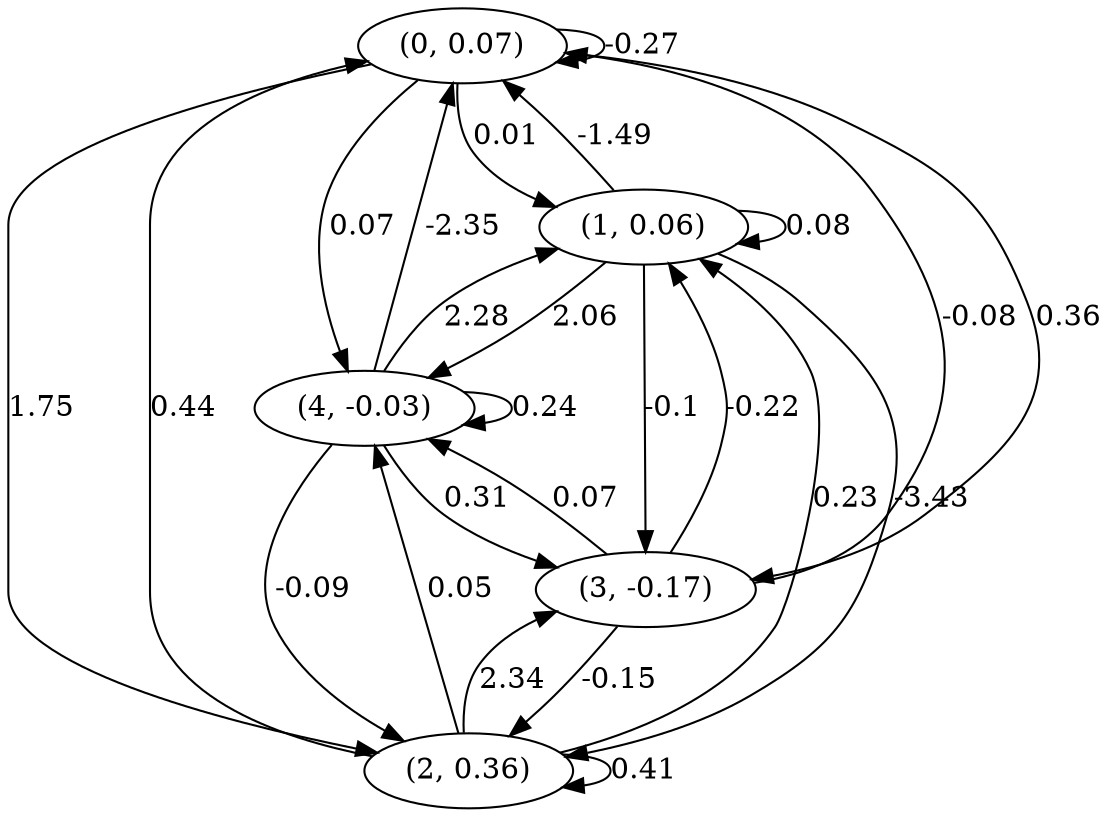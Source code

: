 digraph {
    0 [ label = "(0, 0.07)" ]
    1 [ label = "(1, 0.06)" ]
    2 [ label = "(2, 0.36)" ]
    3 [ label = "(3, -0.17)" ]
    4 [ label = "(4, -0.03)" ]
    0 -> 0 [ label = "-0.27" ]
    1 -> 1 [ label = "0.08" ]
    2 -> 2 [ label = "0.41" ]
    4 -> 4 [ label = "0.24" ]
    1 -> 0 [ label = "-1.49" ]
    2 -> 0 [ label = "0.44" ]
    3 -> 0 [ label = "-0.08" ]
    4 -> 0 [ label = "-2.35" ]
    0 -> 1 [ label = "0.01" ]
    2 -> 1 [ label = "0.23" ]
    3 -> 1 [ label = "-0.22" ]
    4 -> 1 [ label = "2.28" ]
    0 -> 2 [ label = "1.75" ]
    1 -> 2 [ label = "-3.43" ]
    3 -> 2 [ label = "-0.15" ]
    4 -> 2 [ label = "-0.09" ]
    0 -> 3 [ label = "0.36" ]
    1 -> 3 [ label = "-0.1" ]
    2 -> 3 [ label = "2.34" ]
    4 -> 3 [ label = "0.31" ]
    0 -> 4 [ label = "0.07" ]
    1 -> 4 [ label = "2.06" ]
    2 -> 4 [ label = "0.05" ]
    3 -> 4 [ label = "0.07" ]
}

